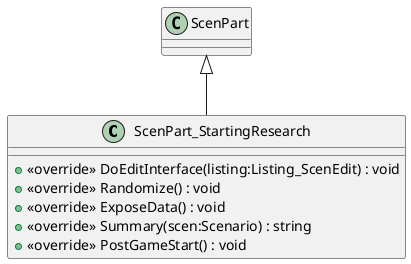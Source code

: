 @startuml
class ScenPart_StartingResearch {
    + <<override>> DoEditInterface(listing:Listing_ScenEdit) : void
    + <<override>> Randomize() : void
    + <<override>> ExposeData() : void
    + <<override>> Summary(scen:Scenario) : string
    + <<override>> PostGameStart() : void
}
ScenPart <|-- ScenPart_StartingResearch
@enduml
